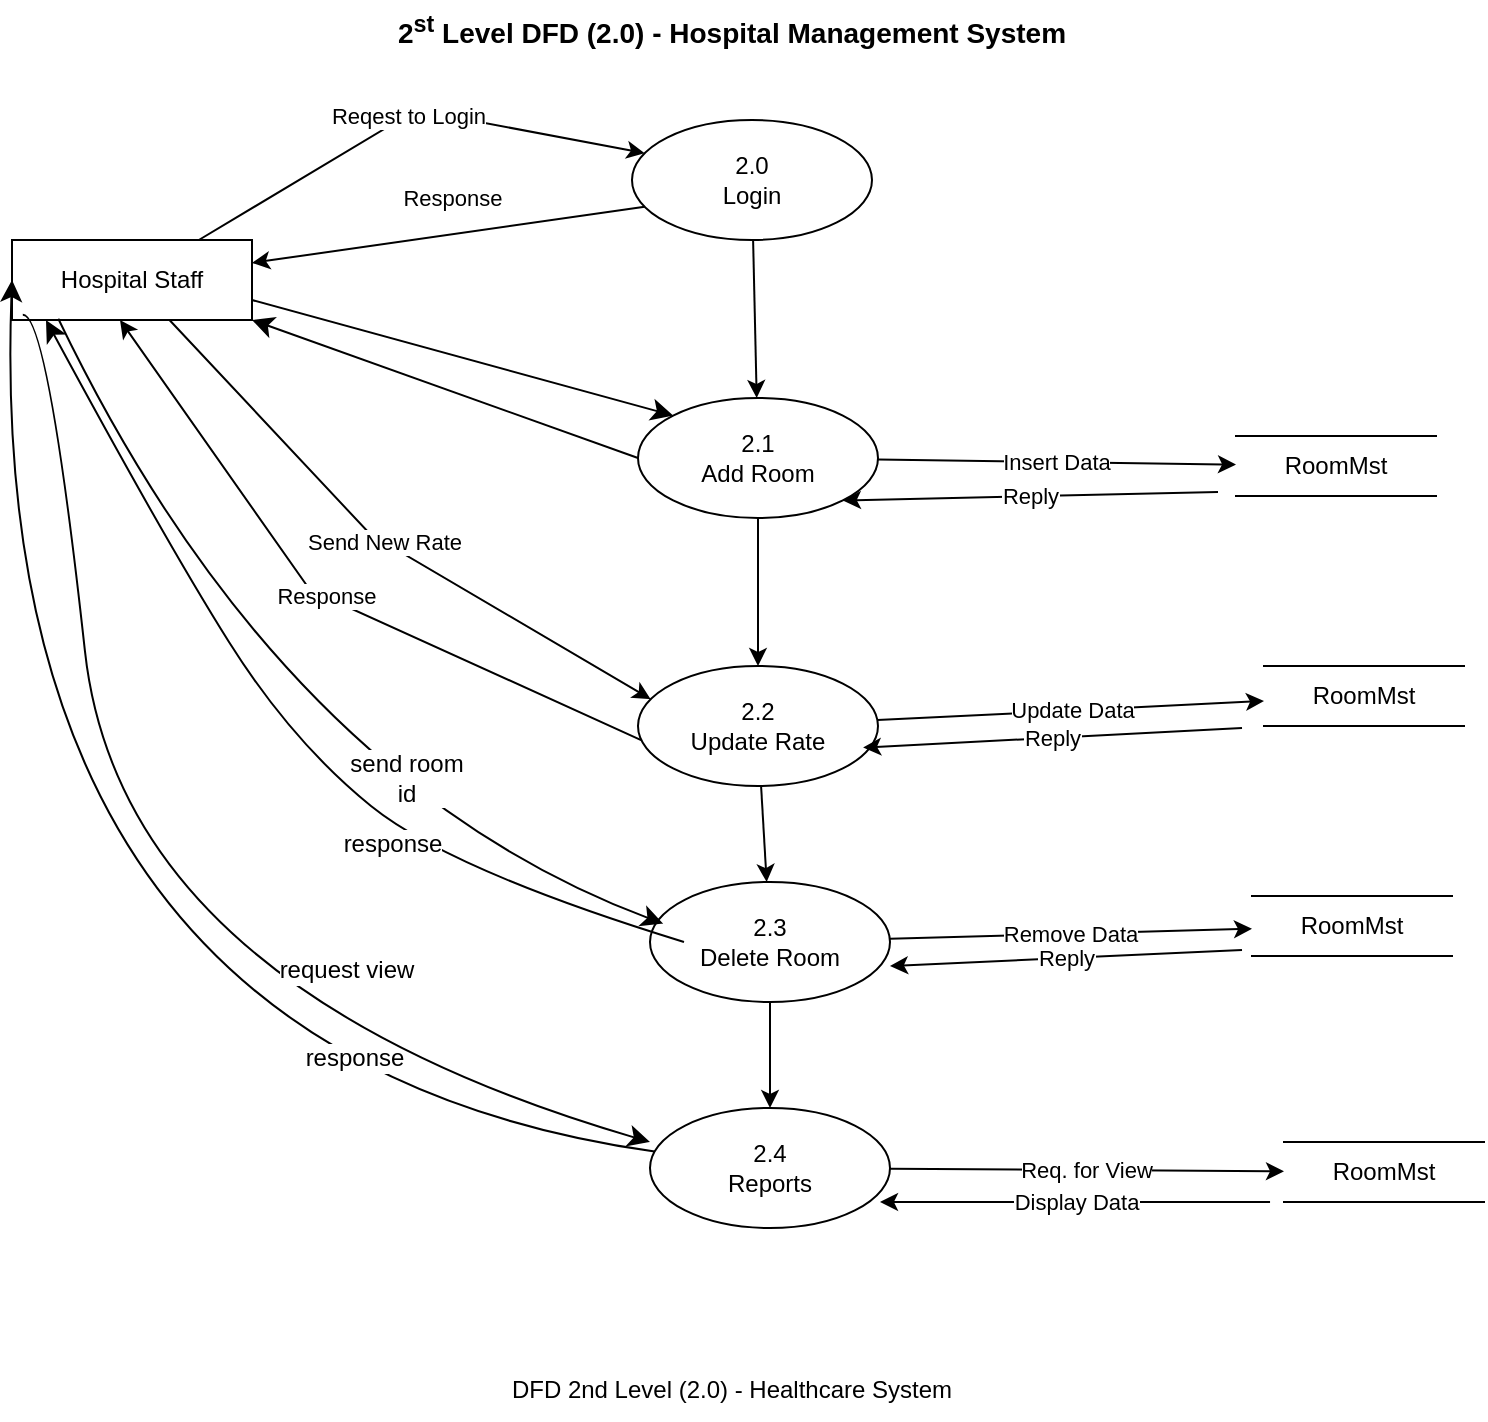<mxfile version="28.2.3">
  <diagram id="diagram-1" name="Page-1">
    <mxGraphModel dx="1042" dy="562" grid="0" gridSize="10" guides="1" tooltips="1" connect="1" arrows="1" fold="1" page="1" pageScale="1" pageWidth="850" pageHeight="1100" math="0" shadow="0">
      <root>
        <mxCell id="0" />
        <mxCell id="1" parent="0" />
        <mxCell id="2" value="2&lt;sup&gt;st&lt;/sup&gt; Level DFD (2.0) - Hospital Management System" style="text;html=1;strokeColor=none;fillColor=none;align=center;verticalAlign=middle;whiteSpace=wrap;rounded=0;fontSize=14;fontStyle=1;" parent="1" vertex="1">
          <mxGeometry x="175" y="20" width="450" height="30" as="geometry" />
        </mxCell>
        <mxCell id="3" value="Hospital Staff" style="shape=rectangle;whiteSpace=wrap;html=1;" parent="1" vertex="1">
          <mxGeometry x="40" y="140" width="120" height="40" as="geometry" />
        </mxCell>
        <mxCell id="4" value="2.0&lt;br&gt;Login" style="ellipse;whiteSpace=wrap;html=1;" parent="1" vertex="1">
          <mxGeometry x="350" y="80" width="120" height="60" as="geometry" />
        </mxCell>
        <mxCell id="5" value="2.1&lt;br&gt;Add Room" style="ellipse;whiteSpace=wrap;html=1;" parent="1" vertex="1">
          <mxGeometry x="353" y="219" width="120" height="60" as="geometry" />
        </mxCell>
        <mxCell id="6" value="2.2&lt;br&gt;Update Rate" style="ellipse;whiteSpace=wrap;html=1;" parent="1" vertex="1">
          <mxGeometry x="353" y="353" width="120" height="60" as="geometry" />
        </mxCell>
        <mxCell id="7" value="2.3&lt;br&gt;Delete Room" style="ellipse;whiteSpace=wrap;html=1;" parent="1" vertex="1">
          <mxGeometry x="359" y="461" width="120" height="60" as="geometry" />
        </mxCell>
        <mxCell id="8" value="2.4&lt;br&gt;Reports" style="ellipse;whiteSpace=wrap;html=1;" parent="1" vertex="1">
          <mxGeometry x="359" y="574" width="120" height="60" as="geometry" />
        </mxCell>
        <mxCell id="9" value="RoomMst" style="shape=partialRectangle;whiteSpace=wrap;html=1;bottom=1;right=0;left=0;top=1;fillColor=none;" parent="1" vertex="1">
          <mxGeometry x="652" y="238" width="100" height="30" as="geometry" />
        </mxCell>
        <mxCell id="10" value="RoomMst" style="shape=partialRectangle;whiteSpace=wrap;html=1;bottom=1;right=0;left=0;top=1;fillColor=none;" parent="1" vertex="1">
          <mxGeometry x="666" y="353" width="100" height="30" as="geometry" />
        </mxCell>
        <mxCell id="11" value="RoomMst" style="shape=partialRectangle;whiteSpace=wrap;html=1;bottom=1;right=0;left=0;top=1;fillColor=none;" parent="1" vertex="1">
          <mxGeometry x="660" y="468" width="100" height="30" as="geometry" />
        </mxCell>
        <mxCell id="12" value="RoomMst" style="shape=partialRectangle;whiteSpace=wrap;html=1;bottom=1;right=0;left=0;top=1;fillColor=none;" parent="1" vertex="1">
          <mxGeometry x="676" y="591" width="100" height="30" as="geometry" />
        </mxCell>
        <mxCell id="13" value="" style="endArrow=classic;html=1;rounded=0;" parent="1" source="4" target="5" edge="1">
          <mxGeometry width="50" height="50" relative="1" as="geometry">
            <mxPoint x="380" y="190" as="sourcePoint" />
            <mxPoint x="430" y="240" as="targetPoint" />
          </mxGeometry>
        </mxCell>
        <mxCell id="14" value="" style="endArrow=classic;html=1;rounded=0;" parent="1" source="5" target="6" edge="1">
          <mxGeometry width="50" height="50" relative="1" as="geometry">
            <mxPoint x="380" y="290" as="sourcePoint" />
            <mxPoint x="380" y="330" as="targetPoint" />
          </mxGeometry>
        </mxCell>
        <mxCell id="15" value="" style="endArrow=classic;html=1;rounded=0;" parent="1" source="6" target="7" edge="1">
          <mxGeometry width="50" height="50" relative="1" as="geometry">
            <mxPoint x="380" y="410" as="sourcePoint" />
            <mxPoint x="380" y="450" as="targetPoint" />
          </mxGeometry>
        </mxCell>
        <mxCell id="16" value="" style="endArrow=classic;html=1;rounded=0;" parent="1" source="7" target="8" edge="1">
          <mxGeometry width="50" height="50" relative="1" as="geometry">
            <mxPoint x="380" y="530" as="sourcePoint" />
            <mxPoint x="380" y="570" as="targetPoint" />
          </mxGeometry>
        </mxCell>
        <mxCell id="17" value="Reqest to Login" style="endArrow=classic;html=1;rounded=0;entryX=0;entryY=0.25;" parent="1" source="3" target="4" edge="1">
          <mxGeometry width="50" height="50" relative="1" as="geometry">
            <mxPoint x="170" y="125" as="sourcePoint" />
            <mxPoint x="310" y="125" as="targetPoint" />
            <Array as="points">
              <mxPoint x="242" y="75" />
            </Array>
          </mxGeometry>
        </mxCell>
        <mxCell id="18" value="Response" style="endArrow=classic;html=1;rounded=0;exitX=0;exitY=0.75;" parent="1" source="4" target="3" edge="1">
          <mxGeometry x="-0.045" y="-18" width="50" height="50" relative="1" as="geometry">
            <mxPoint x="310" y="155" as="sourcePoint" />
            <mxPoint x="170" y="155" as="targetPoint" />
            <mxPoint as="offset" />
          </mxGeometry>
        </mxCell>
        <mxCell id="21" value="Send New Rate" style="endArrow=classic;html=1;rounded=0;entryX=0;entryY=0.25;" parent="1" source="3" target="6" edge="1">
          <mxGeometry width="50" height="50" relative="1" as="geometry">
            <mxPoint x="160" y="355" as="sourcePoint" />
            <mxPoint x="320" y="355" as="targetPoint" />
            <Array as="points">
              <mxPoint x="219" y="287" />
            </Array>
          </mxGeometry>
        </mxCell>
        <mxCell id="22" value="Response" style="endArrow=classic;html=1;rounded=0;exitX=0.013;exitY=0.617;exitDx=0;exitDy=0;exitPerimeter=0;" parent="1" source="6" edge="1">
          <mxGeometry width="50" height="50" relative="1" as="geometry">
            <mxPoint x="300.074" y="383.416" as="sourcePoint" />
            <mxPoint x="94.001" y="180" as="targetPoint" />
            <Array as="points">
              <mxPoint x="189" y="315" />
            </Array>
          </mxGeometry>
        </mxCell>
        <mxCell id="27" value="Insert Data" style="endArrow=classic;html=1;rounded=0;" parent="1" source="5" target="9" edge="1">
          <mxGeometry width="50" height="50" relative="1" as="geometry">
            <mxPoint x="450" y="250" as="sourcePoint" />
            <mxPoint x="550" y="250" as="targetPoint" />
          </mxGeometry>
        </mxCell>
        <mxCell id="28" value="Reply" style="endArrow=classic;html=1;rounded=0;entryX=1;entryY=1;entryDx=0;entryDy=0;" parent="1" target="5" edge="1">
          <mxGeometry width="50" height="50" relative="1" as="geometry">
            <mxPoint x="643.01" y="265.974" as="sourcePoint" />
            <mxPoint x="431.0" y="263.999" as="targetPoint" />
          </mxGeometry>
        </mxCell>
        <mxCell id="29" value="Update Data" style="endArrow=classic;html=1;rounded=0;" parent="1" source="6" target="10" edge="1">
          <mxGeometry width="50" height="50" relative="1" as="geometry">
            <mxPoint x="450" y="370" as="sourcePoint" />
            <mxPoint x="550" y="370" as="targetPoint" />
          </mxGeometry>
        </mxCell>
        <mxCell id="30" value="Reply" style="endArrow=classic;html=1;rounded=0;entryX=0.938;entryY=0.68;entryDx=0;entryDy=0;entryPerimeter=0;" parent="1" target="6" edge="1">
          <mxGeometry width="50" height="50" relative="1" as="geometry">
            <mxPoint x="655" y="384" as="sourcePoint" />
            <mxPoint x="429.996" y="384.343" as="targetPoint" />
          </mxGeometry>
        </mxCell>
        <mxCell id="31" value="Remove Data" style="endArrow=classic;html=1;rounded=0;" parent="1" source="7" target="11" edge="1">
          <mxGeometry width="50" height="50" relative="1" as="geometry">
            <mxPoint x="450" y="490" as="sourcePoint" />
            <mxPoint x="550" y="490" as="targetPoint" />
          </mxGeometry>
        </mxCell>
        <mxCell id="32" value="Reply" style="endArrow=classic;html=1;rounded=0;" parent="1" edge="1">
          <mxGeometry width="50" height="50" relative="1" as="geometry">
            <mxPoint x="655" y="495" as="sourcePoint" />
            <mxPoint x="479" y="503" as="targetPoint" />
          </mxGeometry>
        </mxCell>
        <mxCell id="33" value="Req. for View" style="endArrow=classic;html=1;rounded=0;" parent="1" source="8" target="12" edge="1">
          <mxGeometry width="50" height="50" relative="1" as="geometry">
            <mxPoint x="450" y="610" as="sourcePoint" />
            <mxPoint x="550" y="610" as="targetPoint" />
          </mxGeometry>
        </mxCell>
        <mxCell id="34" value="Display Data" style="endArrow=classic;html=1;rounded=0;" parent="1" edge="1">
          <mxGeometry width="50" height="50" relative="1" as="geometry">
            <mxPoint x="669.02" y="620.998" as="sourcePoint" />
            <mxPoint x="474" y="621" as="targetPoint" />
          </mxGeometry>
        </mxCell>
        <mxCell id="37" value="DFD 2nd Level (2.0) - Healthcare System" style="text;html=1;strokeColor=none;fillColor=none;align=center;verticalAlign=middle;whiteSpace=wrap;rounded=0;" parent="1" vertex="1">
          <mxGeometry x="175" y="700" width="450" height="30" as="geometry" />
        </mxCell>
        <mxCell id="38" value="" style="endArrow=classic;html=1;rounded=0;fontSize=12;startSize=8;endSize=8;curved=1;entryX=1;entryY=1;entryDx=0;entryDy=0;exitX=0;exitY=0.5;exitDx=0;exitDy=0;" parent="1" source="5" target="3" edge="1">
          <mxGeometry width="50" height="50" relative="1" as="geometry">
            <mxPoint x="380" y="399" as="sourcePoint" />
            <mxPoint x="430" y="349" as="targetPoint" />
          </mxGeometry>
        </mxCell>
        <mxCell id="39" value="" style="endArrow=classic;html=1;rounded=0;fontSize=12;startSize=8;endSize=8;curved=1;exitX=1;exitY=0.75;exitDx=0;exitDy=0;entryX=0;entryY=0;entryDx=0;entryDy=0;" parent="1" source="3" target="5" edge="1">
          <mxGeometry width="50" height="50" relative="1" as="geometry">
            <mxPoint x="380" y="338" as="sourcePoint" />
            <mxPoint x="430" y="288" as="targetPoint" />
          </mxGeometry>
        </mxCell>
        <mxCell id="40" value="" style="endArrow=classic;html=1;rounded=0;fontSize=12;startSize=8;endSize=8;curved=1;exitX=0.193;exitY=0.985;exitDx=0;exitDy=0;exitPerimeter=0;entryX=0.055;entryY=0.347;entryDx=0;entryDy=0;entryPerimeter=0;" parent="1" source="3" target="7" edge="1">
          <mxGeometry width="50" height="50" relative="1" as="geometry">
            <mxPoint x="118" y="303" as="sourcePoint" />
            <mxPoint x="430" y="501" as="targetPoint" />
            <Array as="points">
              <mxPoint x="174" y="410" />
            </Array>
          </mxGeometry>
        </mxCell>
        <mxCell id="44" value="send room&lt;div&gt;id&lt;/div&gt;" style="edgeLabel;html=1;align=center;verticalAlign=middle;resizable=0;points=[];fontSize=12;" parent="40" vertex="1" connectable="0">
          <mxGeometry x="0.366" y="22" relative="1" as="geometry">
            <mxPoint y="-1" as="offset" />
          </mxGeometry>
        </mxCell>
        <mxCell id="41" value="" style="endArrow=classic;html=1;rounded=0;fontSize=12;startSize=8;endSize=8;curved=1;entryX=0;entryY=1;entryDx=0;entryDy=0;exitX=0;exitY=0.5;exitDx=0;exitDy=0;" parent="1" edge="1">
          <mxGeometry width="50" height="50" relative="1" as="geometry">
            <mxPoint x="376" y="491" as="sourcePoint" />
            <mxPoint x="57" y="180" as="targetPoint" />
            <Array as="points">
              <mxPoint x="259" y="455" />
              <mxPoint x="180" y="391" />
              <mxPoint x="117" y="291" />
            </Array>
          </mxGeometry>
        </mxCell>
        <mxCell id="45" value="response" style="edgeLabel;html=1;align=center;verticalAlign=middle;resizable=0;points=[];fontSize=12;" parent="41" vertex="1" connectable="0">
          <mxGeometry x="-0.339" relative="1" as="geometry">
            <mxPoint x="-4" y="7" as="offset" />
          </mxGeometry>
        </mxCell>
        <mxCell id="42" value="" style="endArrow=classic;html=1;rounded=0;fontSize=12;startSize=8;endSize=8;curved=1;entryX=0;entryY=0.5;entryDx=0;entryDy=0;" parent="1" source="8" target="3" edge="1">
          <mxGeometry width="50" height="50" relative="1" as="geometry">
            <mxPoint x="394" y="455" as="sourcePoint" />
            <mxPoint x="444" y="405" as="targetPoint" />
            <Array as="points">
              <mxPoint x="26" y="548" />
            </Array>
          </mxGeometry>
        </mxCell>
        <mxCell id="47" value="response" style="edgeLabel;html=1;align=center;verticalAlign=middle;resizable=0;points=[];fontSize=12;" parent="42" vertex="1" connectable="0">
          <mxGeometry x="-0.572" y="-25" relative="1" as="geometry">
            <mxPoint as="offset" />
          </mxGeometry>
        </mxCell>
        <mxCell id="43" value="" style="endArrow=classic;html=1;rounded=0;fontSize=12;startSize=8;endSize=8;curved=1;entryX=0.042;entryY=0.317;entryDx=0;entryDy=0;entryPerimeter=0;exitX=0.087;exitY=0.985;exitDx=0;exitDy=0;exitPerimeter=0;" parent="1" edge="1">
          <mxGeometry width="50" height="50" relative="1" as="geometry">
            <mxPoint x="45.4" y="177.38" as="sourcePoint" />
            <mxPoint x="359.0" y="591" as="targetPoint" />
            <Array as="points">
              <mxPoint x="57.96" y="176.98" />
              <mxPoint x="94.96" y="513.98" />
            </Array>
          </mxGeometry>
        </mxCell>
        <mxCell id="46" value="request view" style="edgeLabel;html=1;align=center;verticalAlign=middle;resizable=0;points=[];fontSize=12;" parent="43" vertex="1" connectable="0">
          <mxGeometry x="0.403" y="22" relative="1" as="geometry">
            <mxPoint x="21" y="-13" as="offset" />
          </mxGeometry>
        </mxCell>
      </root>
    </mxGraphModel>
  </diagram>
</mxfile>
